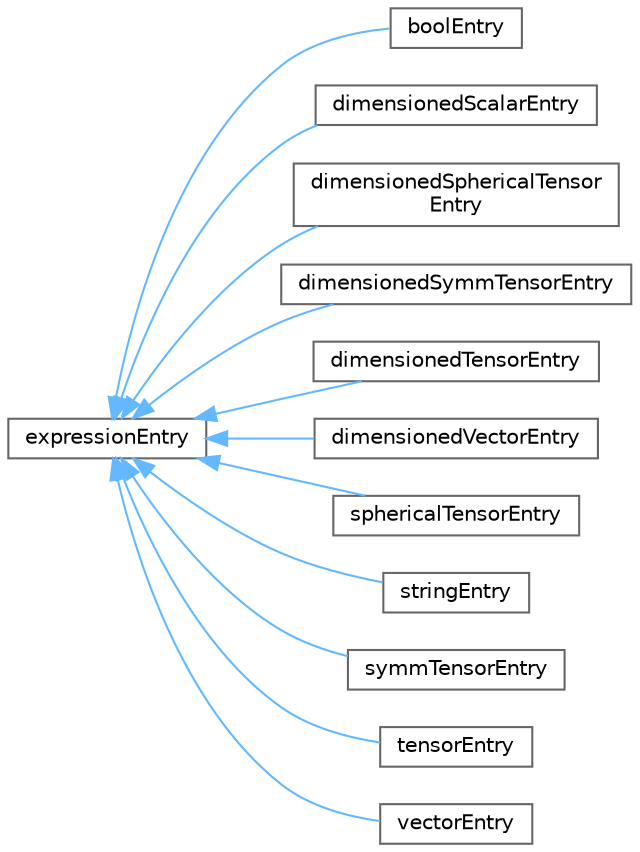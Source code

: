 digraph "Graphical Class Hierarchy"
{
 // LATEX_PDF_SIZE
  bgcolor="transparent";
  edge [fontname=Helvetica,fontsize=10,labelfontname=Helvetica,labelfontsize=10];
  node [fontname=Helvetica,fontsize=10,shape=box,height=0.2,width=0.4];
  rankdir="LR";
  Node0 [id="Node000000",label="expressionEntry",height=0.2,width=0.4,color="grey40", fillcolor="white", style="filled",URL="$classFoam_1_1exprTools_1_1expressionEntry.html",tooltip="Convert dictionary entry to a stringified expression."];
  Node0 -> Node1 [id="edge4586_Node000000_Node000001",dir="back",color="steelblue1",style="solid",tooltip=" "];
  Node1 [id="Node000001",label="boolEntry",height=0.2,width=0.4,color="grey40", fillcolor="white", style="filled",URL="$structFoam_1_1exprTools_1_1boolEntry.html",tooltip="Expression representation of a bool : (false/true)"];
  Node0 -> Node2 [id="edge4587_Node000000_Node000002",dir="back",color="steelblue1",style="solid",tooltip=" "];
  Node2 [id="Node000002",label="dimensionedScalarEntry",height=0.2,width=0.4,color="grey40", fillcolor="white", style="filled",URL="$structFoam_1_1exprTools_1_1dimensionedScalarEntry.html",tooltip="Create an expression string from a dimensionedScalar as its value."];
  Node0 -> Node3 [id="edge4588_Node000000_Node000003",dir="back",color="steelblue1",style="solid",tooltip=" "];
  Node3 [id="Node000003",label="dimensionedSphericalTensor\lEntry",height=0.2,width=0.4,color="grey40", fillcolor="white", style="filled",URL="$structFoam_1_1exprTools_1_1dimensionedSphericalTensorEntry.html",tooltip="Create an expression string from a dimensionedSphericalTensor as its value."];
  Node0 -> Node4 [id="edge4589_Node000000_Node000004",dir="back",color="steelblue1",style="solid",tooltip=" "];
  Node4 [id="Node000004",label="dimensionedSymmTensorEntry",height=0.2,width=0.4,color="grey40", fillcolor="white", style="filled",URL="$structFoam_1_1exprTools_1_1dimensionedSymmTensorEntry.html",tooltip="Create an expression string from a dimensionedSymmTensor as its value."];
  Node0 -> Node5 [id="edge4590_Node000000_Node000005",dir="back",color="steelblue1",style="solid",tooltip=" "];
  Node5 [id="Node000005",label="dimensionedTensorEntry",height=0.2,width=0.4,color="grey40", fillcolor="white", style="filled",URL="$structFoam_1_1exprTools_1_1dimensionedTensorEntry.html",tooltip="Create an expression string from a dimensionedTensor as its value."];
  Node0 -> Node6 [id="edge4591_Node000000_Node000006",dir="back",color="steelblue1",style="solid",tooltip=" "];
  Node6 [id="Node000006",label="dimensionedVectorEntry",height=0.2,width=0.4,color="grey40", fillcolor="white", style="filled",URL="$structFoam_1_1exprTools_1_1dimensionedVectorEntry.html",tooltip="Create an expression string from a dimensionedVector as its value."];
  Node0 -> Node7 [id="edge4592_Node000000_Node000007",dir="back",color="steelblue1",style="solid",tooltip=" "];
  Node7 [id="Node000007",label="sphericalTensorEntry",height=0.2,width=0.4,color="grey40", fillcolor="white", style="filled",URL="$structFoam_1_1exprTools_1_1sphericalTensorEntry.html",tooltip="Create an expression string from a sphericalTensor."];
  Node0 -> Node8 [id="edge4593_Node000000_Node000008",dir="back",color="steelblue1",style="solid",tooltip=" "];
  Node8 [id="Node000008",label="stringEntry",height=0.2,width=0.4,color="grey40", fillcolor="white", style="filled",URL="$structFoam_1_1exprTools_1_1stringEntry.html",tooltip="Creates an expression from a string (removing surrounding quotes)"];
  Node0 -> Node9 [id="edge4594_Node000000_Node000009",dir="back",color="steelblue1",style="solid",tooltip=" "];
  Node9 [id="Node000009",label="symmTensorEntry",height=0.2,width=0.4,color="grey40", fillcolor="white", style="filled",URL="$structFoam_1_1exprTools_1_1symmTensorEntry.html",tooltip="Create an expression string from a symmTensor."];
  Node0 -> Node10 [id="edge4595_Node000000_Node000010",dir="back",color="steelblue1",style="solid",tooltip=" "];
  Node10 [id="Node000010",label="tensorEntry",height=0.2,width=0.4,color="grey40", fillcolor="white", style="filled",URL="$structFoam_1_1exprTools_1_1tensorEntry.html",tooltip="Create an expression string from a tensor."];
  Node0 -> Node11 [id="edge4596_Node000000_Node000011",dir="back",color="steelblue1",style="solid",tooltip=" "];
  Node11 [id="Node000011",label="vectorEntry",height=0.2,width=0.4,color="grey40", fillcolor="white", style="filled",URL="$structFoam_1_1exprTools_1_1vectorEntry.html",tooltip="Create an expression string from a vector."];
}
